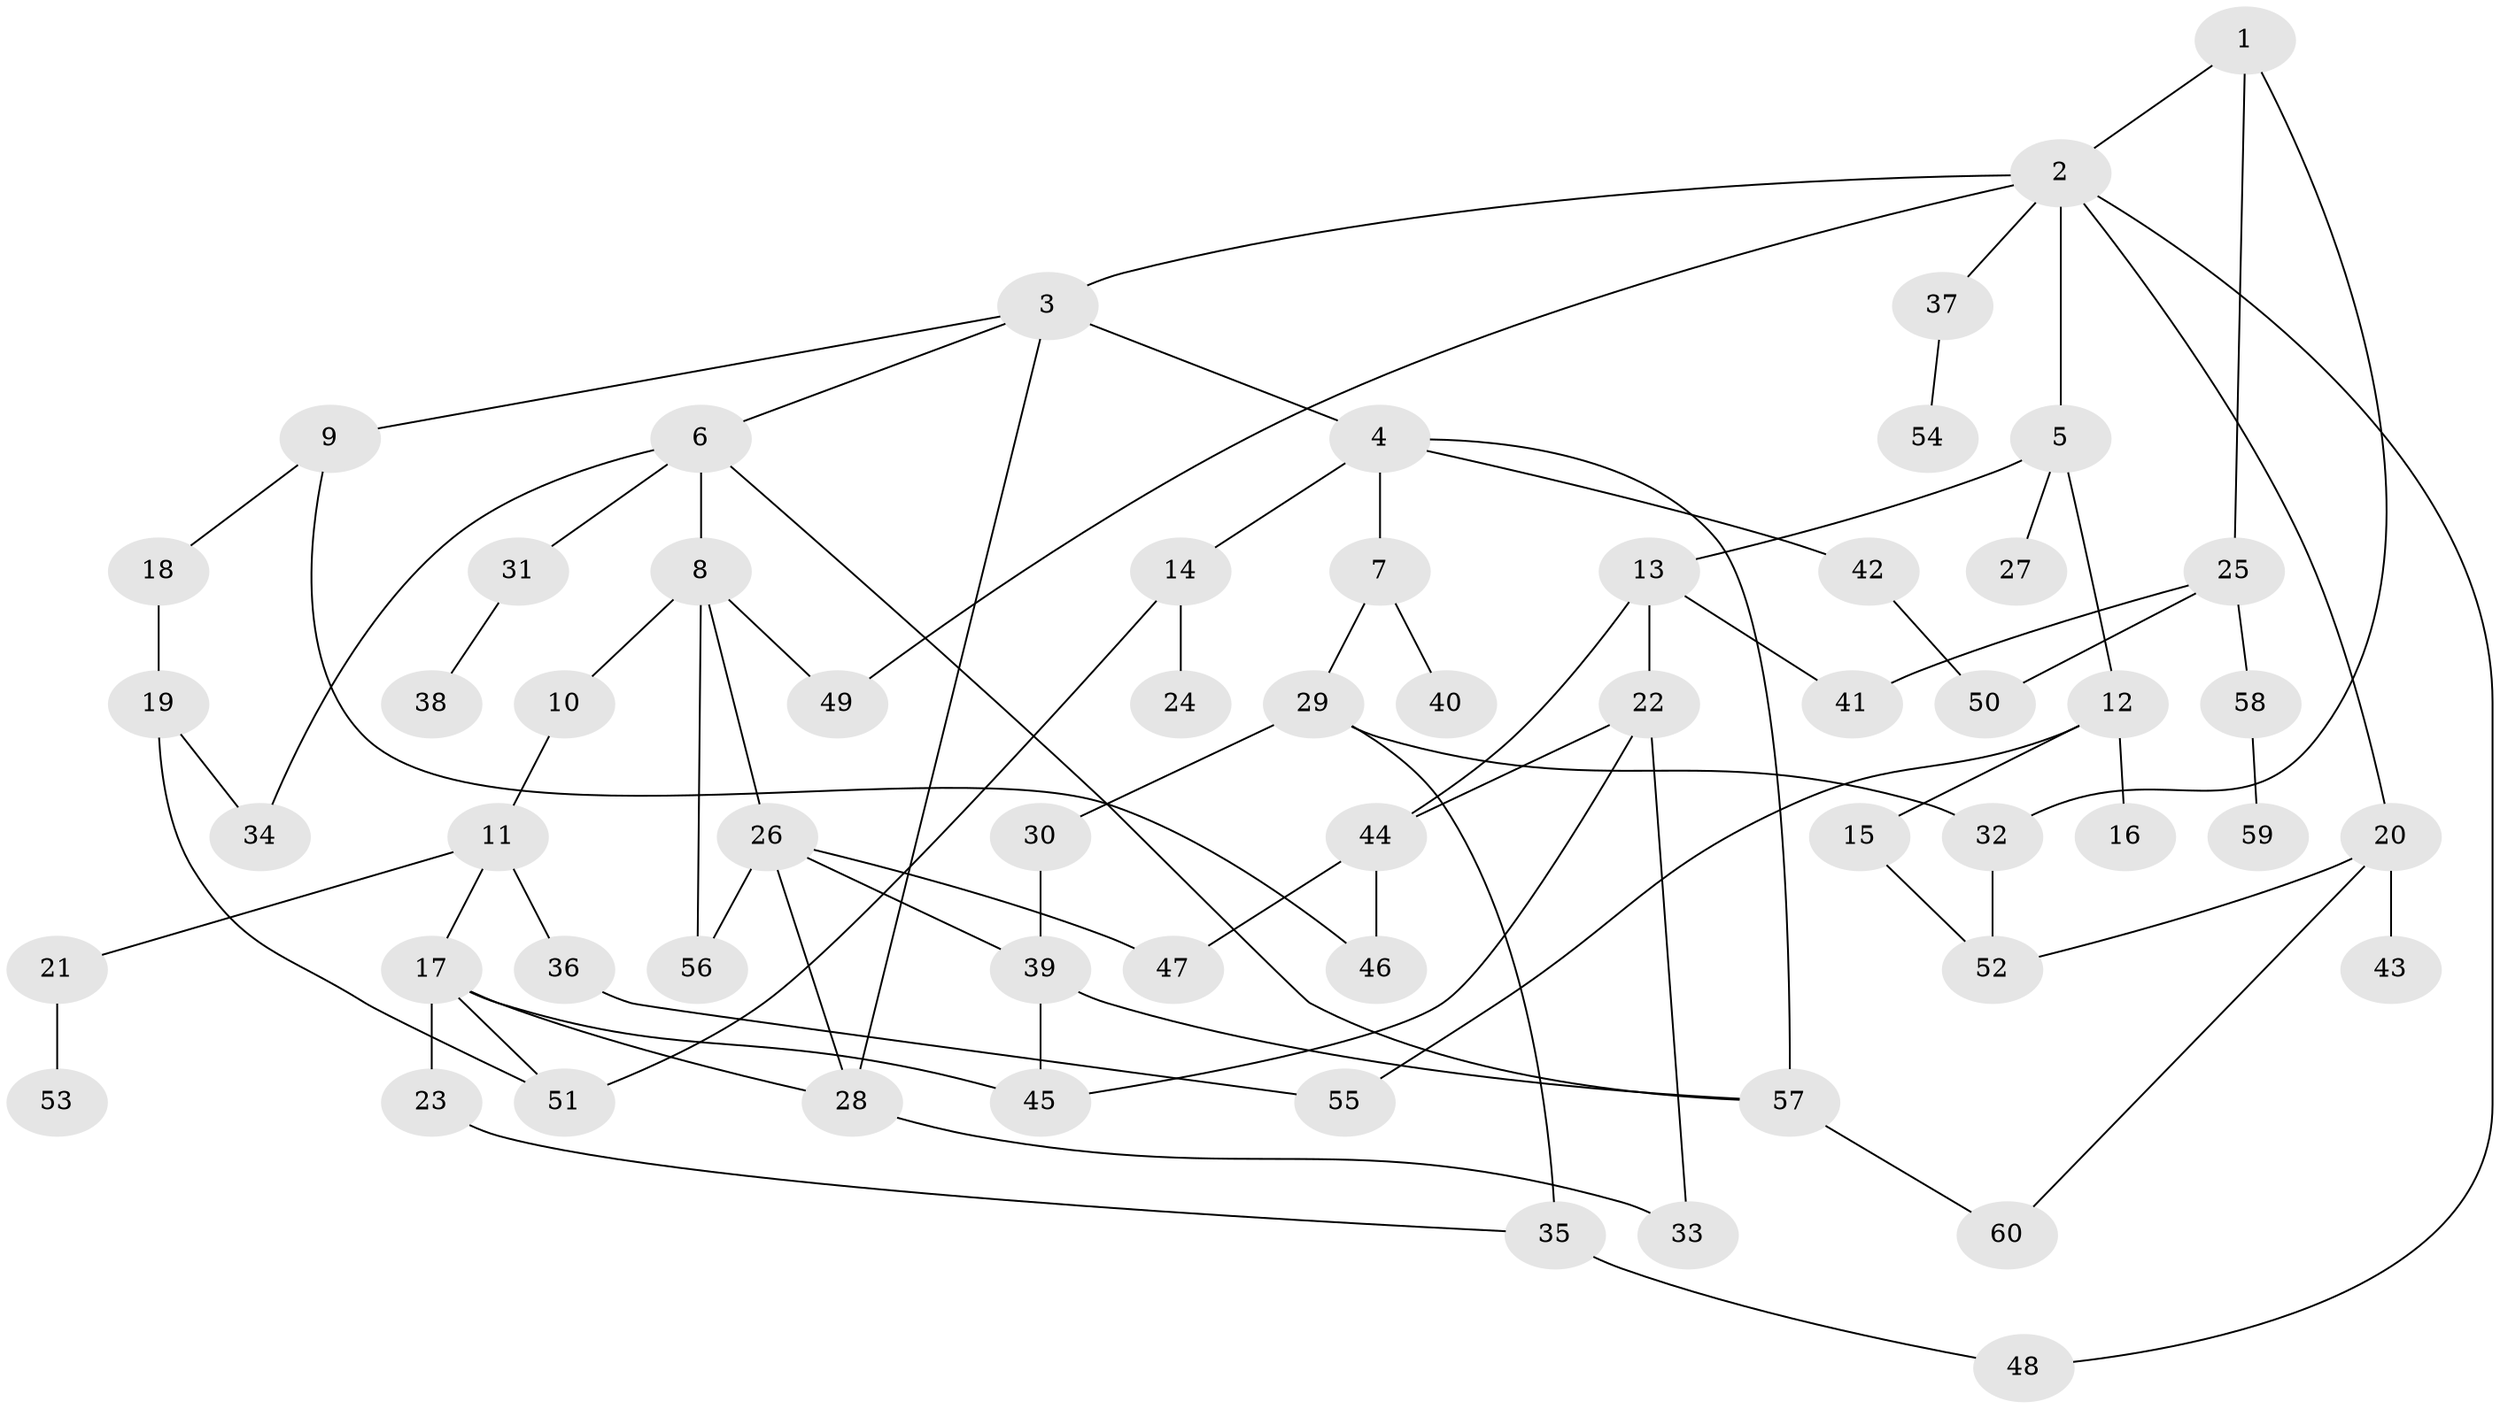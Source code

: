 // Generated by graph-tools (version 1.1) at 2025/25/03/09/25 03:25:28]
// undirected, 60 vertices, 84 edges
graph export_dot {
graph [start="1"]
  node [color=gray90,style=filled];
  1;
  2;
  3;
  4;
  5;
  6;
  7;
  8;
  9;
  10;
  11;
  12;
  13;
  14;
  15;
  16;
  17;
  18;
  19;
  20;
  21;
  22;
  23;
  24;
  25;
  26;
  27;
  28;
  29;
  30;
  31;
  32;
  33;
  34;
  35;
  36;
  37;
  38;
  39;
  40;
  41;
  42;
  43;
  44;
  45;
  46;
  47;
  48;
  49;
  50;
  51;
  52;
  53;
  54;
  55;
  56;
  57;
  58;
  59;
  60;
  1 -- 2;
  1 -- 25;
  1 -- 32;
  2 -- 3;
  2 -- 5;
  2 -- 20;
  2 -- 37;
  2 -- 48;
  2 -- 49;
  3 -- 4;
  3 -- 6;
  3 -- 9;
  3 -- 28;
  4 -- 7;
  4 -- 14;
  4 -- 42;
  4 -- 57;
  5 -- 12;
  5 -- 13;
  5 -- 27;
  6 -- 8;
  6 -- 31;
  6 -- 57;
  6 -- 34;
  7 -- 29;
  7 -- 40;
  8 -- 10;
  8 -- 26;
  8 -- 49;
  8 -- 56;
  9 -- 18;
  9 -- 46;
  10 -- 11;
  11 -- 17;
  11 -- 21;
  11 -- 36;
  12 -- 15;
  12 -- 16;
  12 -- 55;
  13 -- 22;
  13 -- 41;
  13 -- 44;
  14 -- 24;
  14 -- 51;
  15 -- 52;
  17 -- 23;
  17 -- 45;
  17 -- 28;
  17 -- 51;
  18 -- 19;
  19 -- 34;
  19 -- 51;
  20 -- 43;
  20 -- 60;
  20 -- 52;
  21 -- 53;
  22 -- 33;
  22 -- 45;
  22 -- 44;
  23 -- 35;
  25 -- 50;
  25 -- 58;
  25 -- 41;
  26 -- 39;
  26 -- 56;
  26 -- 28;
  26 -- 47;
  28 -- 33;
  29 -- 30;
  29 -- 32;
  29 -- 35;
  30 -- 39;
  31 -- 38;
  32 -- 52;
  35 -- 48;
  36 -- 55;
  37 -- 54;
  39 -- 57;
  39 -- 45;
  42 -- 50;
  44 -- 47;
  44 -- 46;
  57 -- 60;
  58 -- 59;
}
